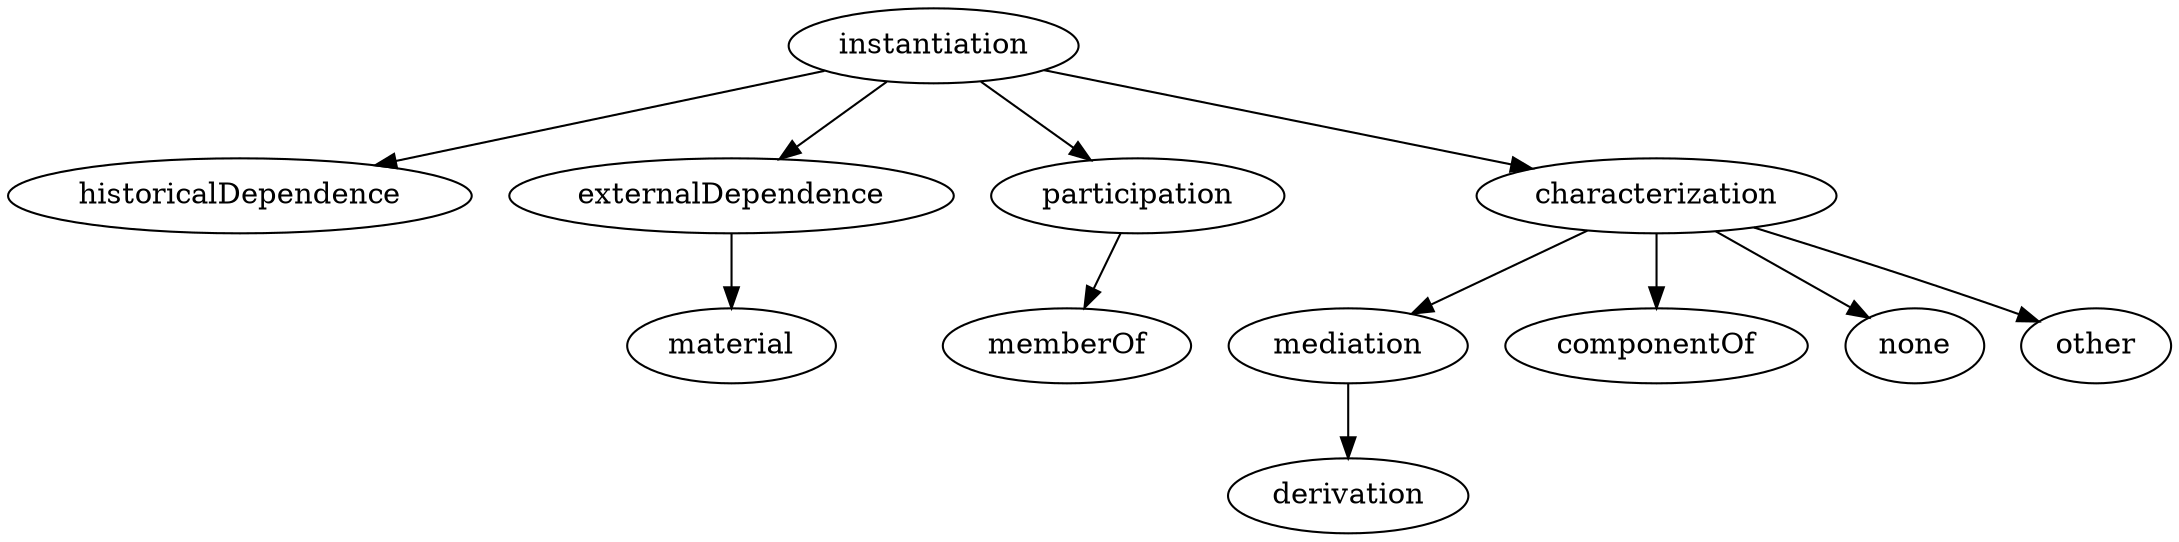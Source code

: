strict digraph  {
instantiation;
historicalDependence;
externalDependence;
participation;
characterization;
memberOf;
material;
mediation;
componentOf;
none;
other;
derivation;
instantiation -> historicalDependence;
instantiation -> externalDependence;
instantiation -> participation;
instantiation -> characterization;
externalDependence -> material;
participation -> memberOf;
characterization -> mediation;
characterization -> componentOf;
characterization -> none;
characterization -> other;
mediation -> derivation;
}

